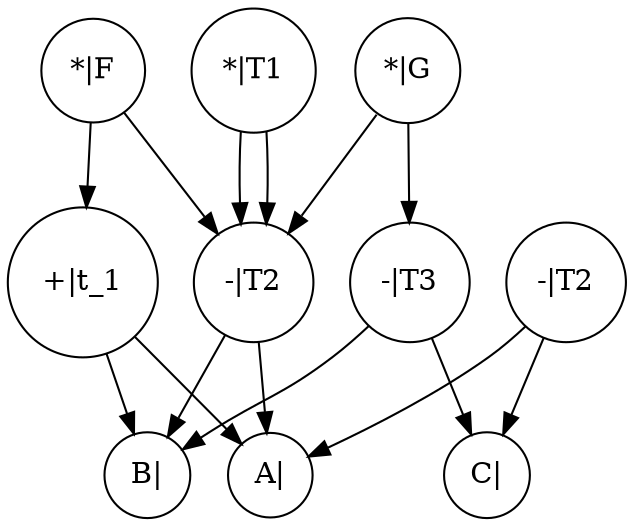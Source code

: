 // comment
digraph "./DAG/visible" {
	node [color=black shape=circle size="20,5"]
	1 [label="+|t_1"]
	2 [label="A|"]
	3 [label="B|"]
	4 [label="-|T2"]
	5 [label="*|F"]
	6 [label="-|T2"]
	7 [label="C|"]
	8 [label="-|T3"]
	9 [label="*|T1"]
	10 [label="*|G"]
	1 -> 3
	1 -> 2
	4 -> 3
	4 -> 2
	5 -> 4
	5 -> 1
	6 -> 7
	6 -> 2
	8 -> 7
	8 -> 3
	9 -> 4
	9 -> 4
	10 -> 8
	10 -> 4
}
